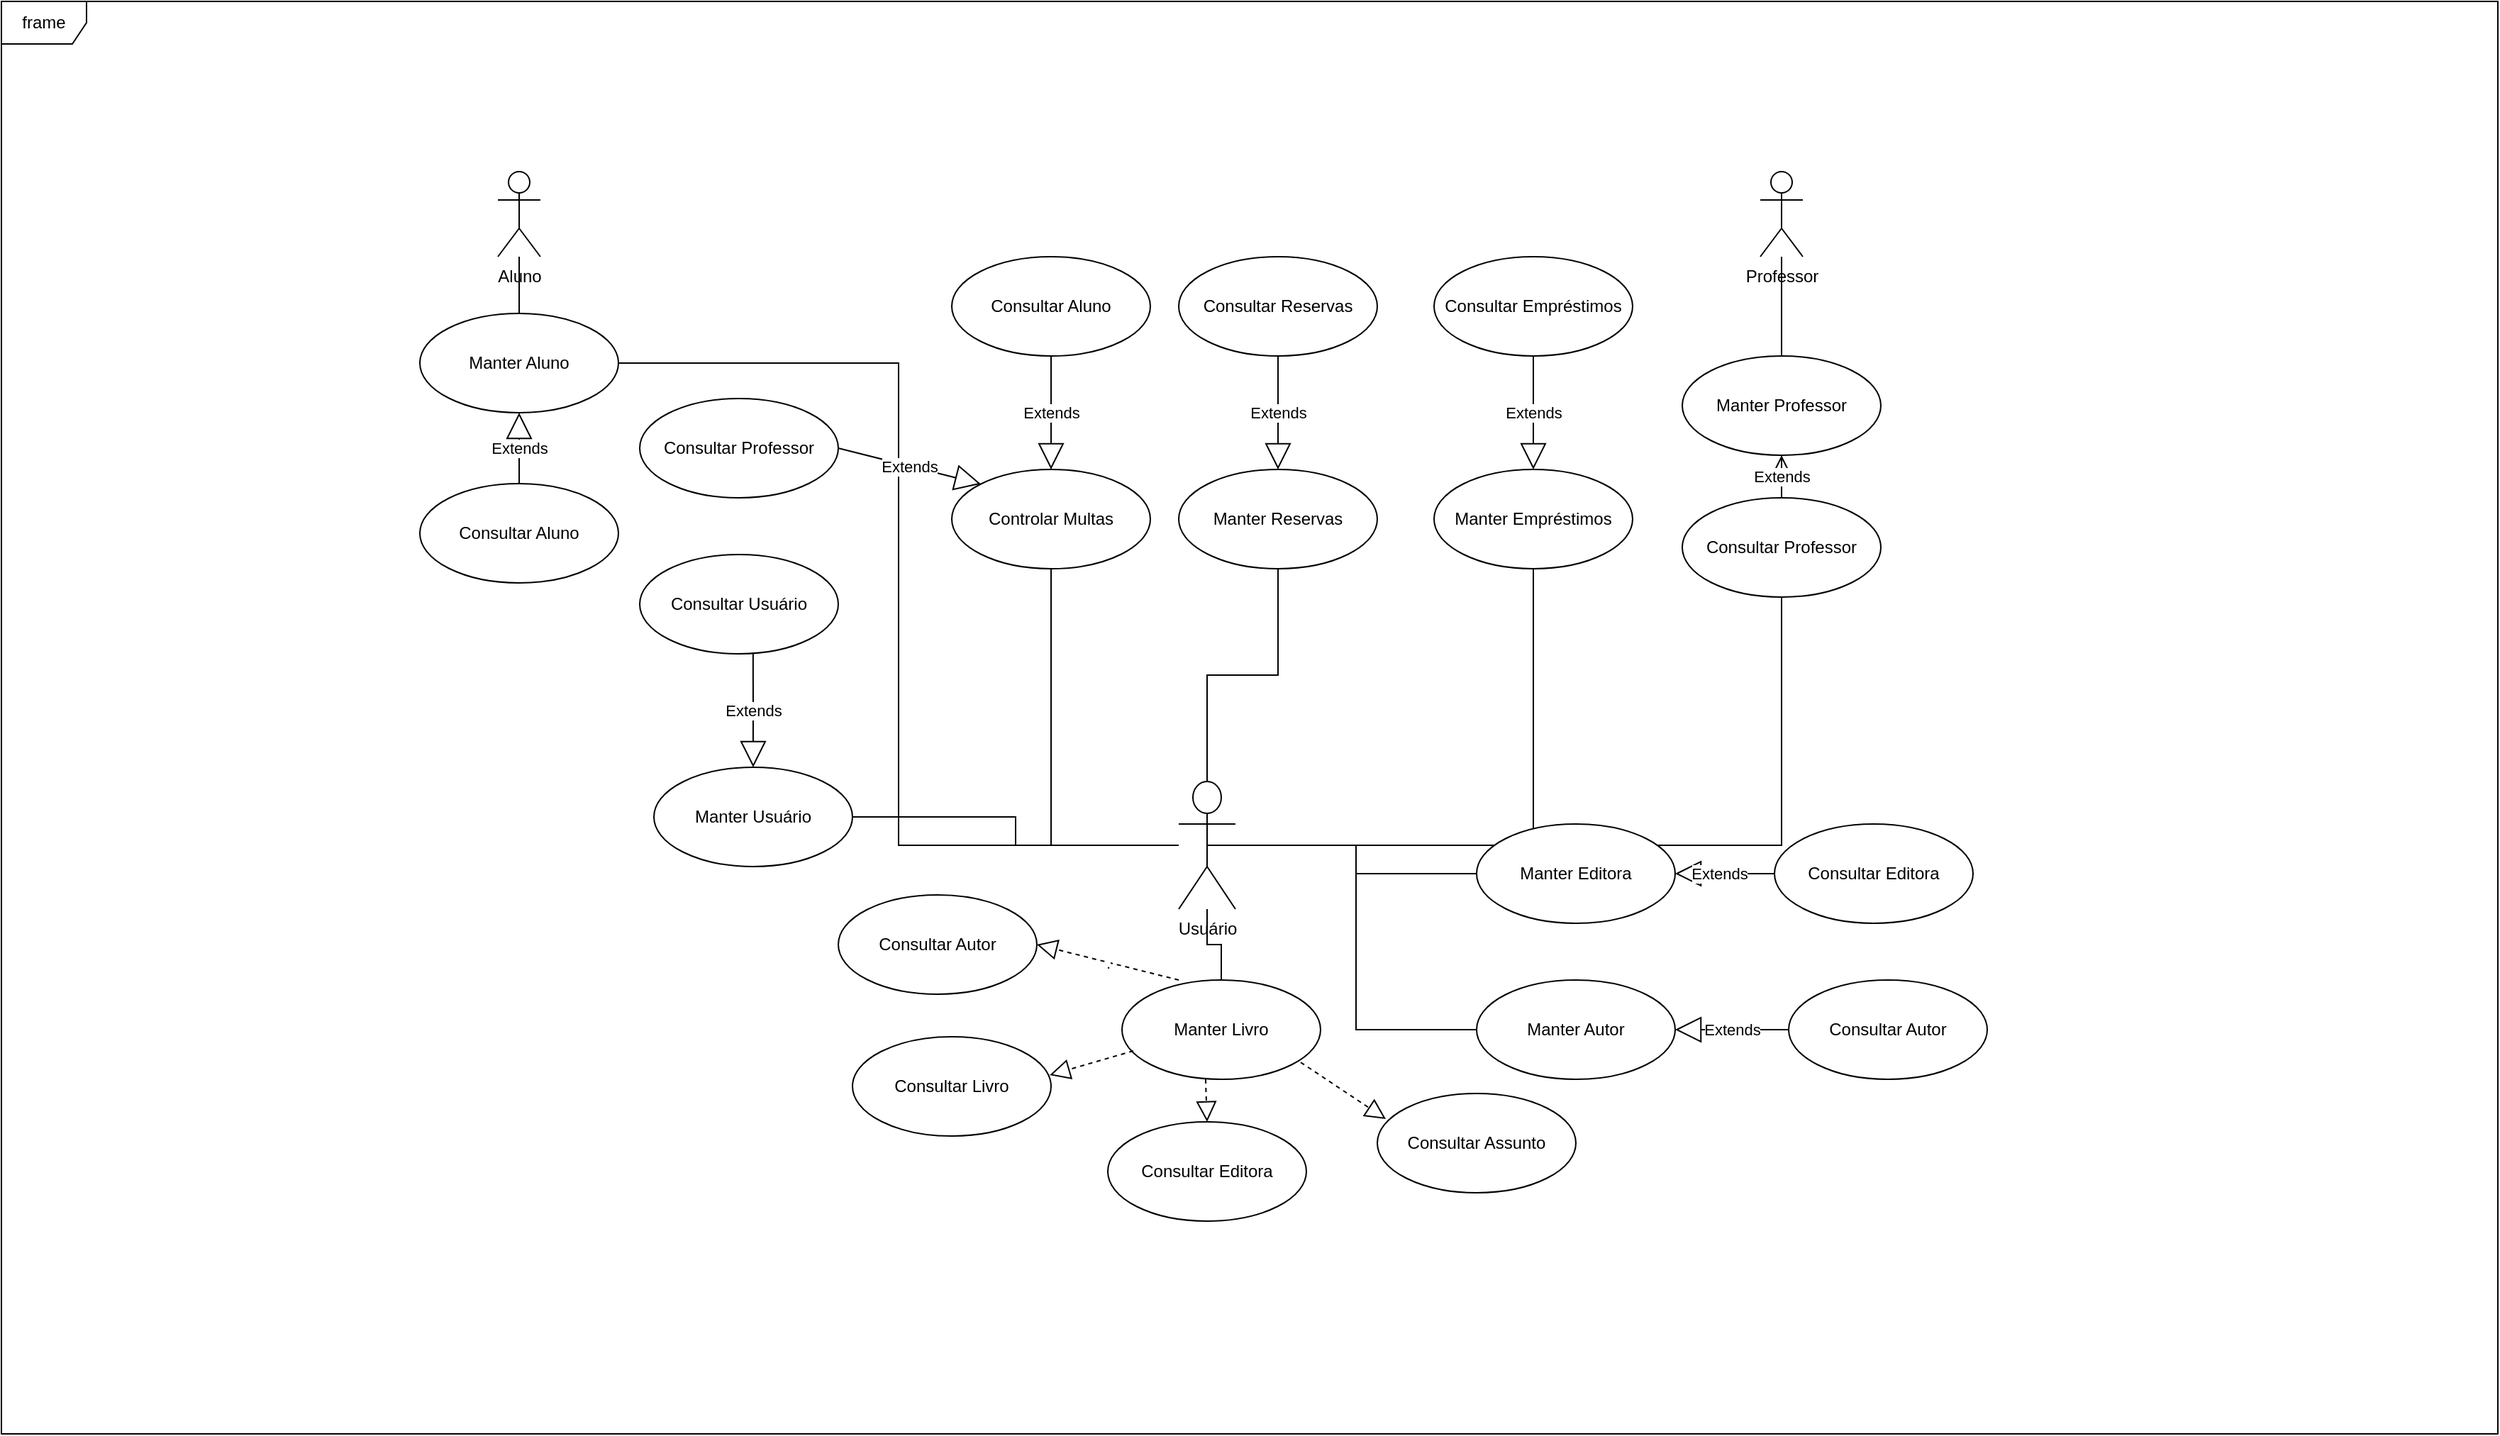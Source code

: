 <mxfile version="20.8.16" type="device"><diagram name="Página-1" id="pNolpfFlJI3aIAffT5b0"><mxGraphModel dx="1221" dy="2233" grid="1" gridSize="10" guides="1" tooltips="1" connect="1" arrows="1" fold="1" page="1" pageScale="1" pageWidth="827" pageHeight="1169" math="0" shadow="0"><root><mxCell id="0"/><mxCell id="1" parent="0"/><mxCell id="5tn3U_aukEO5LRYrb6uz-1" value="frame" style="shape=umlFrame;whiteSpace=wrap;html=1;" parent="1" vertex="1"><mxGeometry x="-720" y="-460" width="1760" height="1010" as="geometry"/></mxCell><mxCell id="5tn3U_aukEO5LRYrb6uz-5" style="edgeStyle=orthogonalEdgeStyle;rounded=0;orthogonalLoop=1;jettySize=auto;html=1;exitX=0.5;exitY=0.5;exitDx=0;exitDy=0;exitPerimeter=0;entryX=0;entryY=0.5;entryDx=0;entryDy=0;endArrow=none;endFill=0;" parent="1" source="5tn3U_aukEO5LRYrb6uz-2" target="5tn3U_aukEO5LRYrb6uz-3" edge="1"><mxGeometry relative="1" as="geometry"/></mxCell><mxCell id="5tn3U_aukEO5LRYrb6uz-8" style="edgeStyle=orthogonalEdgeStyle;rounded=0;orthogonalLoop=1;jettySize=auto;html=1;entryX=0;entryY=0.5;entryDx=0;entryDy=0;endArrow=none;endFill=0;" parent="1" source="5tn3U_aukEO5LRYrb6uz-2" target="5tn3U_aukEO5LRYrb6uz-7" edge="1"><mxGeometry relative="1" as="geometry"/></mxCell><mxCell id="5tn3U_aukEO5LRYrb6uz-12" style="edgeStyle=orthogonalEdgeStyle;rounded=0;orthogonalLoop=1;jettySize=auto;html=1;entryX=0.5;entryY=0;entryDx=0;entryDy=0;endArrow=none;endFill=0;" parent="1" source="5tn3U_aukEO5LRYrb6uz-2" target="5tn3U_aukEO5LRYrb6uz-11" edge="1"><mxGeometry relative="1" as="geometry"/></mxCell><mxCell id="73JmLTqd3zOH-uLiNZvr-9" style="edgeStyle=orthogonalEdgeStyle;rounded=0;orthogonalLoop=1;jettySize=auto;html=1;endArrow=none;endFill=0;" edge="1" parent="1" source="5tn3U_aukEO5LRYrb6uz-2" target="73JmLTqd3zOH-uLiNZvr-7"><mxGeometry relative="1" as="geometry"/></mxCell><mxCell id="73JmLTqd3zOH-uLiNZvr-13" style="edgeStyle=orthogonalEdgeStyle;rounded=0;orthogonalLoop=1;jettySize=auto;html=1;endArrow=none;endFill=0;" edge="1" parent="1" source="5tn3U_aukEO5LRYrb6uz-2" target="73JmLTqd3zOH-uLiNZvr-12"><mxGeometry relative="1" as="geometry"/></mxCell><mxCell id="73JmLTqd3zOH-uLiNZvr-19" style="edgeStyle=orthogonalEdgeStyle;rounded=0;orthogonalLoop=1;jettySize=auto;html=1;endArrow=none;endFill=0;" edge="1" parent="1" source="5tn3U_aukEO5LRYrb6uz-2" target="73JmLTqd3zOH-uLiNZvr-18"><mxGeometry relative="1" as="geometry"/></mxCell><mxCell id="73JmLTqd3zOH-uLiNZvr-23" style="edgeStyle=orthogonalEdgeStyle;rounded=0;orthogonalLoop=1;jettySize=auto;html=1;endArrow=none;endFill=0;" edge="1" parent="1" source="5tn3U_aukEO5LRYrb6uz-2" target="73JmLTqd3zOH-uLiNZvr-22"><mxGeometry relative="1" as="geometry"/></mxCell><mxCell id="73JmLTqd3zOH-uLiNZvr-34" style="edgeStyle=orthogonalEdgeStyle;rounded=0;orthogonalLoop=1;jettySize=auto;html=1;entryX=1;entryY=0.5;entryDx=0;entryDy=0;endArrow=none;endFill=0;" edge="1" parent="1" source="5tn3U_aukEO5LRYrb6uz-2" target="73JmLTqd3zOH-uLiNZvr-30"><mxGeometry relative="1" as="geometry"/></mxCell><mxCell id="73JmLTqd3zOH-uLiNZvr-39" style="edgeStyle=orthogonalEdgeStyle;rounded=0;orthogonalLoop=1;jettySize=auto;html=1;endArrow=none;endFill=0;" edge="1" parent="1" source="5tn3U_aukEO5LRYrb6uz-2" target="73JmLTqd3zOH-uLiNZvr-35"><mxGeometry relative="1" as="geometry"/></mxCell><mxCell id="5tn3U_aukEO5LRYrb6uz-2" value="Usuário" style="shape=umlActor;verticalLabelPosition=bottom;verticalAlign=top;html=1;" parent="1" vertex="1"><mxGeometry x="110" y="90" width="40" height="90" as="geometry"/></mxCell><mxCell id="5tn3U_aukEO5LRYrb6uz-3" value="Manter Editora" style="ellipse;whiteSpace=wrap;html=1;" parent="1" vertex="1"><mxGeometry x="320" y="120" width="140" height="70" as="geometry"/></mxCell><mxCell id="5tn3U_aukEO5LRYrb6uz-4" value="Consultar Editora" style="ellipse;whiteSpace=wrap;html=1;" parent="1" vertex="1"><mxGeometry x="530" y="120" width="140" height="70" as="geometry"/></mxCell><mxCell id="5tn3U_aukEO5LRYrb6uz-6" value="Extends" style="endArrow=block;endSize=16;endFill=0;html=1;rounded=0;" parent="1" source="5tn3U_aukEO5LRYrb6uz-4" target="5tn3U_aukEO5LRYrb6uz-3" edge="1"><mxGeometry x="0.125" width="160" relative="1" as="geometry"><mxPoint x="270" y="280" as="sourcePoint"/><mxPoint x="430" y="280" as="targetPoint"/><mxPoint as="offset"/></mxGeometry></mxCell><mxCell id="5tn3U_aukEO5LRYrb6uz-7" value="Manter Autor" style="ellipse;whiteSpace=wrap;html=1;" parent="1" vertex="1"><mxGeometry x="320" y="230" width="140" height="70" as="geometry"/></mxCell><mxCell id="5tn3U_aukEO5LRYrb6uz-9" value="Consultar Autor" style="ellipse;whiteSpace=wrap;html=1;" parent="1" vertex="1"><mxGeometry x="540" y="230" width="140" height="70" as="geometry"/></mxCell><mxCell id="5tn3U_aukEO5LRYrb6uz-10" value="Extends" style="endArrow=block;endSize=16;endFill=0;html=1;rounded=0;entryX=1;entryY=0.5;entryDx=0;entryDy=0;exitX=0;exitY=0.5;exitDx=0;exitDy=0;" parent="1" source="5tn3U_aukEO5LRYrb6uz-9" target="5tn3U_aukEO5LRYrb6uz-7" edge="1"><mxGeometry width="160" relative="1" as="geometry"><mxPoint x="470" y="292" as="sourcePoint"/><mxPoint x="390" y="280" as="targetPoint"/></mxGeometry></mxCell><mxCell id="5tn3U_aukEO5LRYrb6uz-11" value="Manter Livro" style="ellipse;whiteSpace=wrap;html=1;" parent="1" vertex="1"><mxGeometry x="70" y="230" width="140" height="70" as="geometry"/></mxCell><mxCell id="5tn3U_aukEO5LRYrb6uz-13" value="Consultar Livro" style="ellipse;whiteSpace=wrap;html=1;" parent="1" vertex="1"><mxGeometry x="-120" y="270" width="140" height="70" as="geometry"/></mxCell><mxCell id="5tn3U_aukEO5LRYrb6uz-14" value="" style="endArrow=block;dashed=1;endFill=0;endSize=12;html=1;rounded=0;entryX=0.993;entryY=0.386;entryDx=0;entryDy=0;exitX=0.057;exitY=0.714;exitDx=0;exitDy=0;exitPerimeter=0;entryPerimeter=0;" parent="1" source="5tn3U_aukEO5LRYrb6uz-11" target="5tn3U_aukEO5LRYrb6uz-13" edge="1"><mxGeometry width="160" relative="1" as="geometry"><mxPoint x="60" y="300" as="sourcePoint"/><mxPoint x="200" y="280" as="targetPoint"/></mxGeometry></mxCell><mxCell id="73JmLTqd3zOH-uLiNZvr-1" value="Consultar Autor" style="ellipse;whiteSpace=wrap;html=1;" vertex="1" parent="1"><mxGeometry x="-130" y="170" width="140" height="70" as="geometry"/></mxCell><mxCell id="73JmLTqd3zOH-uLiNZvr-2" value="." style="endArrow=block;dashed=1;endFill=0;endSize=12;html=1;rounded=0;entryX=1;entryY=0.5;entryDx=0;entryDy=0;exitX=0.286;exitY=0;exitDx=0;exitDy=0;exitPerimeter=0;" edge="1" parent="1" source="5tn3U_aukEO5LRYrb6uz-11" target="73JmLTqd3zOH-uLiNZvr-1"><mxGeometry width="160" relative="1" as="geometry"><mxPoint x="-20" y="160" as="sourcePoint"/><mxPoint x="140" y="160" as="targetPoint"/></mxGeometry></mxCell><mxCell id="73JmLTqd3zOH-uLiNZvr-3" value="Consultar Editora" style="ellipse;whiteSpace=wrap;html=1;" vertex="1" parent="1"><mxGeometry x="60" y="330" width="140" height="70" as="geometry"/></mxCell><mxCell id="73JmLTqd3zOH-uLiNZvr-4" value="" style="endArrow=block;dashed=1;endFill=0;endSize=12;html=1;rounded=0;entryX=0.5;entryY=0;entryDx=0;entryDy=0;exitX=0.421;exitY=1;exitDx=0;exitDy=0;exitPerimeter=0;" edge="1" parent="1" source="5tn3U_aukEO5LRYrb6uz-11" target="73JmLTqd3zOH-uLiNZvr-3"><mxGeometry width="160" relative="1" as="geometry"><mxPoint x="210" y="410" as="sourcePoint"/><mxPoint x="360" y="350" as="targetPoint"/></mxGeometry></mxCell><mxCell id="73JmLTqd3zOH-uLiNZvr-5" value="Consultar Assunto" style="ellipse;whiteSpace=wrap;html=1;" vertex="1" parent="1"><mxGeometry x="250" y="310" width="140" height="70" as="geometry"/></mxCell><mxCell id="73JmLTqd3zOH-uLiNZvr-6" value="" style="endArrow=block;dashed=1;endFill=0;endSize=12;html=1;rounded=0;exitX=0.9;exitY=0.829;exitDx=0;exitDy=0;entryX=0.043;entryY=0.257;entryDx=0;entryDy=0;exitPerimeter=0;entryPerimeter=0;" edge="1" parent="1" source="5tn3U_aukEO5LRYrb6uz-11" target="73JmLTqd3zOH-uLiNZvr-5"><mxGeometry width="160" relative="1" as="geometry"><mxPoint x="330" y="260" as="sourcePoint"/><mxPoint x="490" y="260" as="targetPoint"/></mxGeometry></mxCell><mxCell id="73JmLTqd3zOH-uLiNZvr-7" value="Manter Usuário" style="ellipse;whiteSpace=wrap;html=1;" vertex="1" parent="1"><mxGeometry x="-260" y="80" width="140" height="70" as="geometry"/></mxCell><mxCell id="73JmLTqd3zOH-uLiNZvr-10" value="Consultar Usuário" style="ellipse;whiteSpace=wrap;html=1;" vertex="1" parent="1"><mxGeometry x="-270" y="-70" width="140" height="70" as="geometry"/></mxCell><mxCell id="73JmLTqd3zOH-uLiNZvr-11" value="Extends" style="endArrow=block;endSize=16;endFill=0;html=1;rounded=0;entryX=0.5;entryY=0;entryDx=0;entryDy=0;exitX=0.571;exitY=0.986;exitDx=0;exitDy=0;exitPerimeter=0;" edge="1" parent="1" source="73JmLTqd3zOH-uLiNZvr-10" target="73JmLTqd3zOH-uLiNZvr-7"><mxGeometry width="160" relative="1" as="geometry"><mxPoint x="-160" y="100" as="sourcePoint"/><mxPoint y="100" as="targetPoint"/></mxGeometry></mxCell><mxCell id="73JmLTqd3zOH-uLiNZvr-12" value="Controlar Multas" style="ellipse;whiteSpace=wrap;html=1;" vertex="1" parent="1"><mxGeometry x="-50" y="-130" width="140" height="70" as="geometry"/></mxCell><mxCell id="73JmLTqd3zOH-uLiNZvr-14" value="Consultar Professor" style="ellipse;whiteSpace=wrap;html=1;" vertex="1" parent="1"><mxGeometry x="-270" y="-180" width="140" height="70" as="geometry"/></mxCell><mxCell id="73JmLTqd3zOH-uLiNZvr-15" value="Extends" style="endArrow=block;endSize=16;endFill=0;html=1;rounded=0;entryX=0;entryY=0;entryDx=0;entryDy=0;exitX=1;exitY=0.5;exitDx=0;exitDy=0;" edge="1" parent="1" source="73JmLTqd3zOH-uLiNZvr-14" target="73JmLTqd3zOH-uLiNZvr-12"><mxGeometry width="160" relative="1" as="geometry"><mxPoint x="-150" y="-10" as="sourcePoint"/><mxPoint x="10" y="-10" as="targetPoint"/></mxGeometry></mxCell><mxCell id="73JmLTqd3zOH-uLiNZvr-16" value="Consultar Aluno" style="ellipse;whiteSpace=wrap;html=1;" vertex="1" parent="1"><mxGeometry x="-50" y="-280" width="140" height="70" as="geometry"/></mxCell><mxCell id="73JmLTqd3zOH-uLiNZvr-17" value="Extends" style="endArrow=block;endSize=16;endFill=0;html=1;rounded=0;entryX=0.5;entryY=0;entryDx=0;entryDy=0;" edge="1" parent="1" source="73JmLTqd3zOH-uLiNZvr-16" target="73JmLTqd3zOH-uLiNZvr-12"><mxGeometry width="160" relative="1" as="geometry"><mxPoint x="-100" y="-140" as="sourcePoint"/><mxPoint x="60" y="-140" as="targetPoint"/></mxGeometry></mxCell><mxCell id="73JmLTqd3zOH-uLiNZvr-18" value="Manter Reservas" style="ellipse;whiteSpace=wrap;html=1;" vertex="1" parent="1"><mxGeometry x="110" y="-130" width="140" height="70" as="geometry"/></mxCell><mxCell id="73JmLTqd3zOH-uLiNZvr-20" value="Consultar Reservas" style="ellipse;whiteSpace=wrap;html=1;" vertex="1" parent="1"><mxGeometry x="110" y="-280" width="140" height="70" as="geometry"/></mxCell><mxCell id="73JmLTqd3zOH-uLiNZvr-21" value="Extends" style="endArrow=block;endSize=16;endFill=0;html=1;rounded=0;entryX=0.5;entryY=0;entryDx=0;entryDy=0;" edge="1" parent="1" target="73JmLTqd3zOH-uLiNZvr-18"><mxGeometry width="160" relative="1" as="geometry"><mxPoint x="180" y="-210" as="sourcePoint"/><mxPoint x="270" y="-80" as="targetPoint"/></mxGeometry></mxCell><mxCell id="73JmLTqd3zOH-uLiNZvr-22" value="Manter Empréstimos" style="ellipse;whiteSpace=wrap;html=1;" vertex="1" parent="1"><mxGeometry x="290" y="-130" width="140" height="70" as="geometry"/></mxCell><mxCell id="73JmLTqd3zOH-uLiNZvr-26" value="Consultar Empréstimos" style="ellipse;whiteSpace=wrap;html=1;" vertex="1" parent="1"><mxGeometry x="290" y="-280" width="140" height="70" as="geometry"/></mxCell><mxCell id="73JmLTqd3zOH-uLiNZvr-27" value="Extends" style="endArrow=block;endSize=16;endFill=0;html=1;rounded=0;entryX=0.5;entryY=0;entryDx=0;entryDy=0;exitX=0.5;exitY=1;exitDx=0;exitDy=0;" edge="1" parent="1" source="73JmLTqd3zOH-uLiNZvr-26" target="73JmLTqd3zOH-uLiNZvr-22"><mxGeometry width="160" relative="1" as="geometry"><mxPoint x="230" y="60" as="sourcePoint"/><mxPoint x="390" y="60" as="targetPoint"/></mxGeometry></mxCell><mxCell id="73JmLTqd3zOH-uLiNZvr-31" style="edgeStyle=orthogonalEdgeStyle;rounded=0;orthogonalLoop=1;jettySize=auto;html=1;entryX=0.5;entryY=0;entryDx=0;entryDy=0;endArrow=none;endFill=0;" edge="1" parent="1" source="73JmLTqd3zOH-uLiNZvr-28" target="73JmLTqd3zOH-uLiNZvr-30"><mxGeometry relative="1" as="geometry"/></mxCell><mxCell id="73JmLTqd3zOH-uLiNZvr-28" value="Aluno" style="shape=umlActor;verticalLabelPosition=bottom;verticalAlign=top;html=1;" vertex="1" parent="1"><mxGeometry x="-370" y="-340" width="30" height="60" as="geometry"/></mxCell><mxCell id="73JmLTqd3zOH-uLiNZvr-36" style="edgeStyle=orthogonalEdgeStyle;rounded=0;orthogonalLoop=1;jettySize=auto;html=1;endArrow=none;endFill=0;" edge="1" parent="1" source="73JmLTqd3zOH-uLiNZvr-29" target="73JmLTqd3zOH-uLiNZvr-35"><mxGeometry relative="1" as="geometry"/></mxCell><mxCell id="73JmLTqd3zOH-uLiNZvr-29" value="Professor" style="shape=umlActor;verticalLabelPosition=bottom;verticalAlign=top;html=1;" vertex="1" parent="1"><mxGeometry x="520" y="-340" width="30" height="60" as="geometry"/></mxCell><mxCell id="73JmLTqd3zOH-uLiNZvr-30" value="Manter Aluno" style="ellipse;whiteSpace=wrap;html=1;" vertex="1" parent="1"><mxGeometry x="-425" y="-240" width="140" height="70" as="geometry"/></mxCell><mxCell id="73JmLTqd3zOH-uLiNZvr-32" value="Consultar Aluno" style="ellipse;whiteSpace=wrap;html=1;" vertex="1" parent="1"><mxGeometry x="-425" y="-120" width="140" height="70" as="geometry"/></mxCell><mxCell id="73JmLTqd3zOH-uLiNZvr-33" value="Extends" style="endArrow=block;endSize=16;endFill=0;html=1;rounded=0;entryX=0.5;entryY=1;entryDx=0;entryDy=0;exitX=0.5;exitY=0;exitDx=0;exitDy=0;" edge="1" parent="1" source="73JmLTqd3zOH-uLiNZvr-32" target="73JmLTqd3zOH-uLiNZvr-30"><mxGeometry width="160" relative="1" as="geometry"><mxPoint x="-470" y="-90" as="sourcePoint"/><mxPoint x="-310" y="-90" as="targetPoint"/></mxGeometry></mxCell><mxCell id="73JmLTqd3zOH-uLiNZvr-35" value="Manter Professor" style="ellipse;whiteSpace=wrap;html=1;" vertex="1" parent="1"><mxGeometry x="465" y="-210" width="140" height="70" as="geometry"/></mxCell><mxCell id="73JmLTqd3zOH-uLiNZvr-37" value="Consultar Professor" style="ellipse;whiteSpace=wrap;html=1;" vertex="1" parent="1"><mxGeometry x="465" y="-110" width="140" height="70" as="geometry"/></mxCell><mxCell id="73JmLTqd3zOH-uLiNZvr-38" value="Extends" style="endArrow=block;endSize=16;endFill=0;html=1;rounded=0;entryX=0.5;entryY=1;entryDx=0;entryDy=0;exitX=0.5;exitY=0;exitDx=0;exitDy=0;" edge="1" parent="1" source="73JmLTqd3zOH-uLiNZvr-37" target="73JmLTqd3zOH-uLiNZvr-35"><mxGeometry width="160" relative="1" as="geometry"><mxPoint x="430" y="-290" as="sourcePoint"/><mxPoint x="590" y="-290" as="targetPoint"/></mxGeometry></mxCell></root></mxGraphModel></diagram></mxfile>